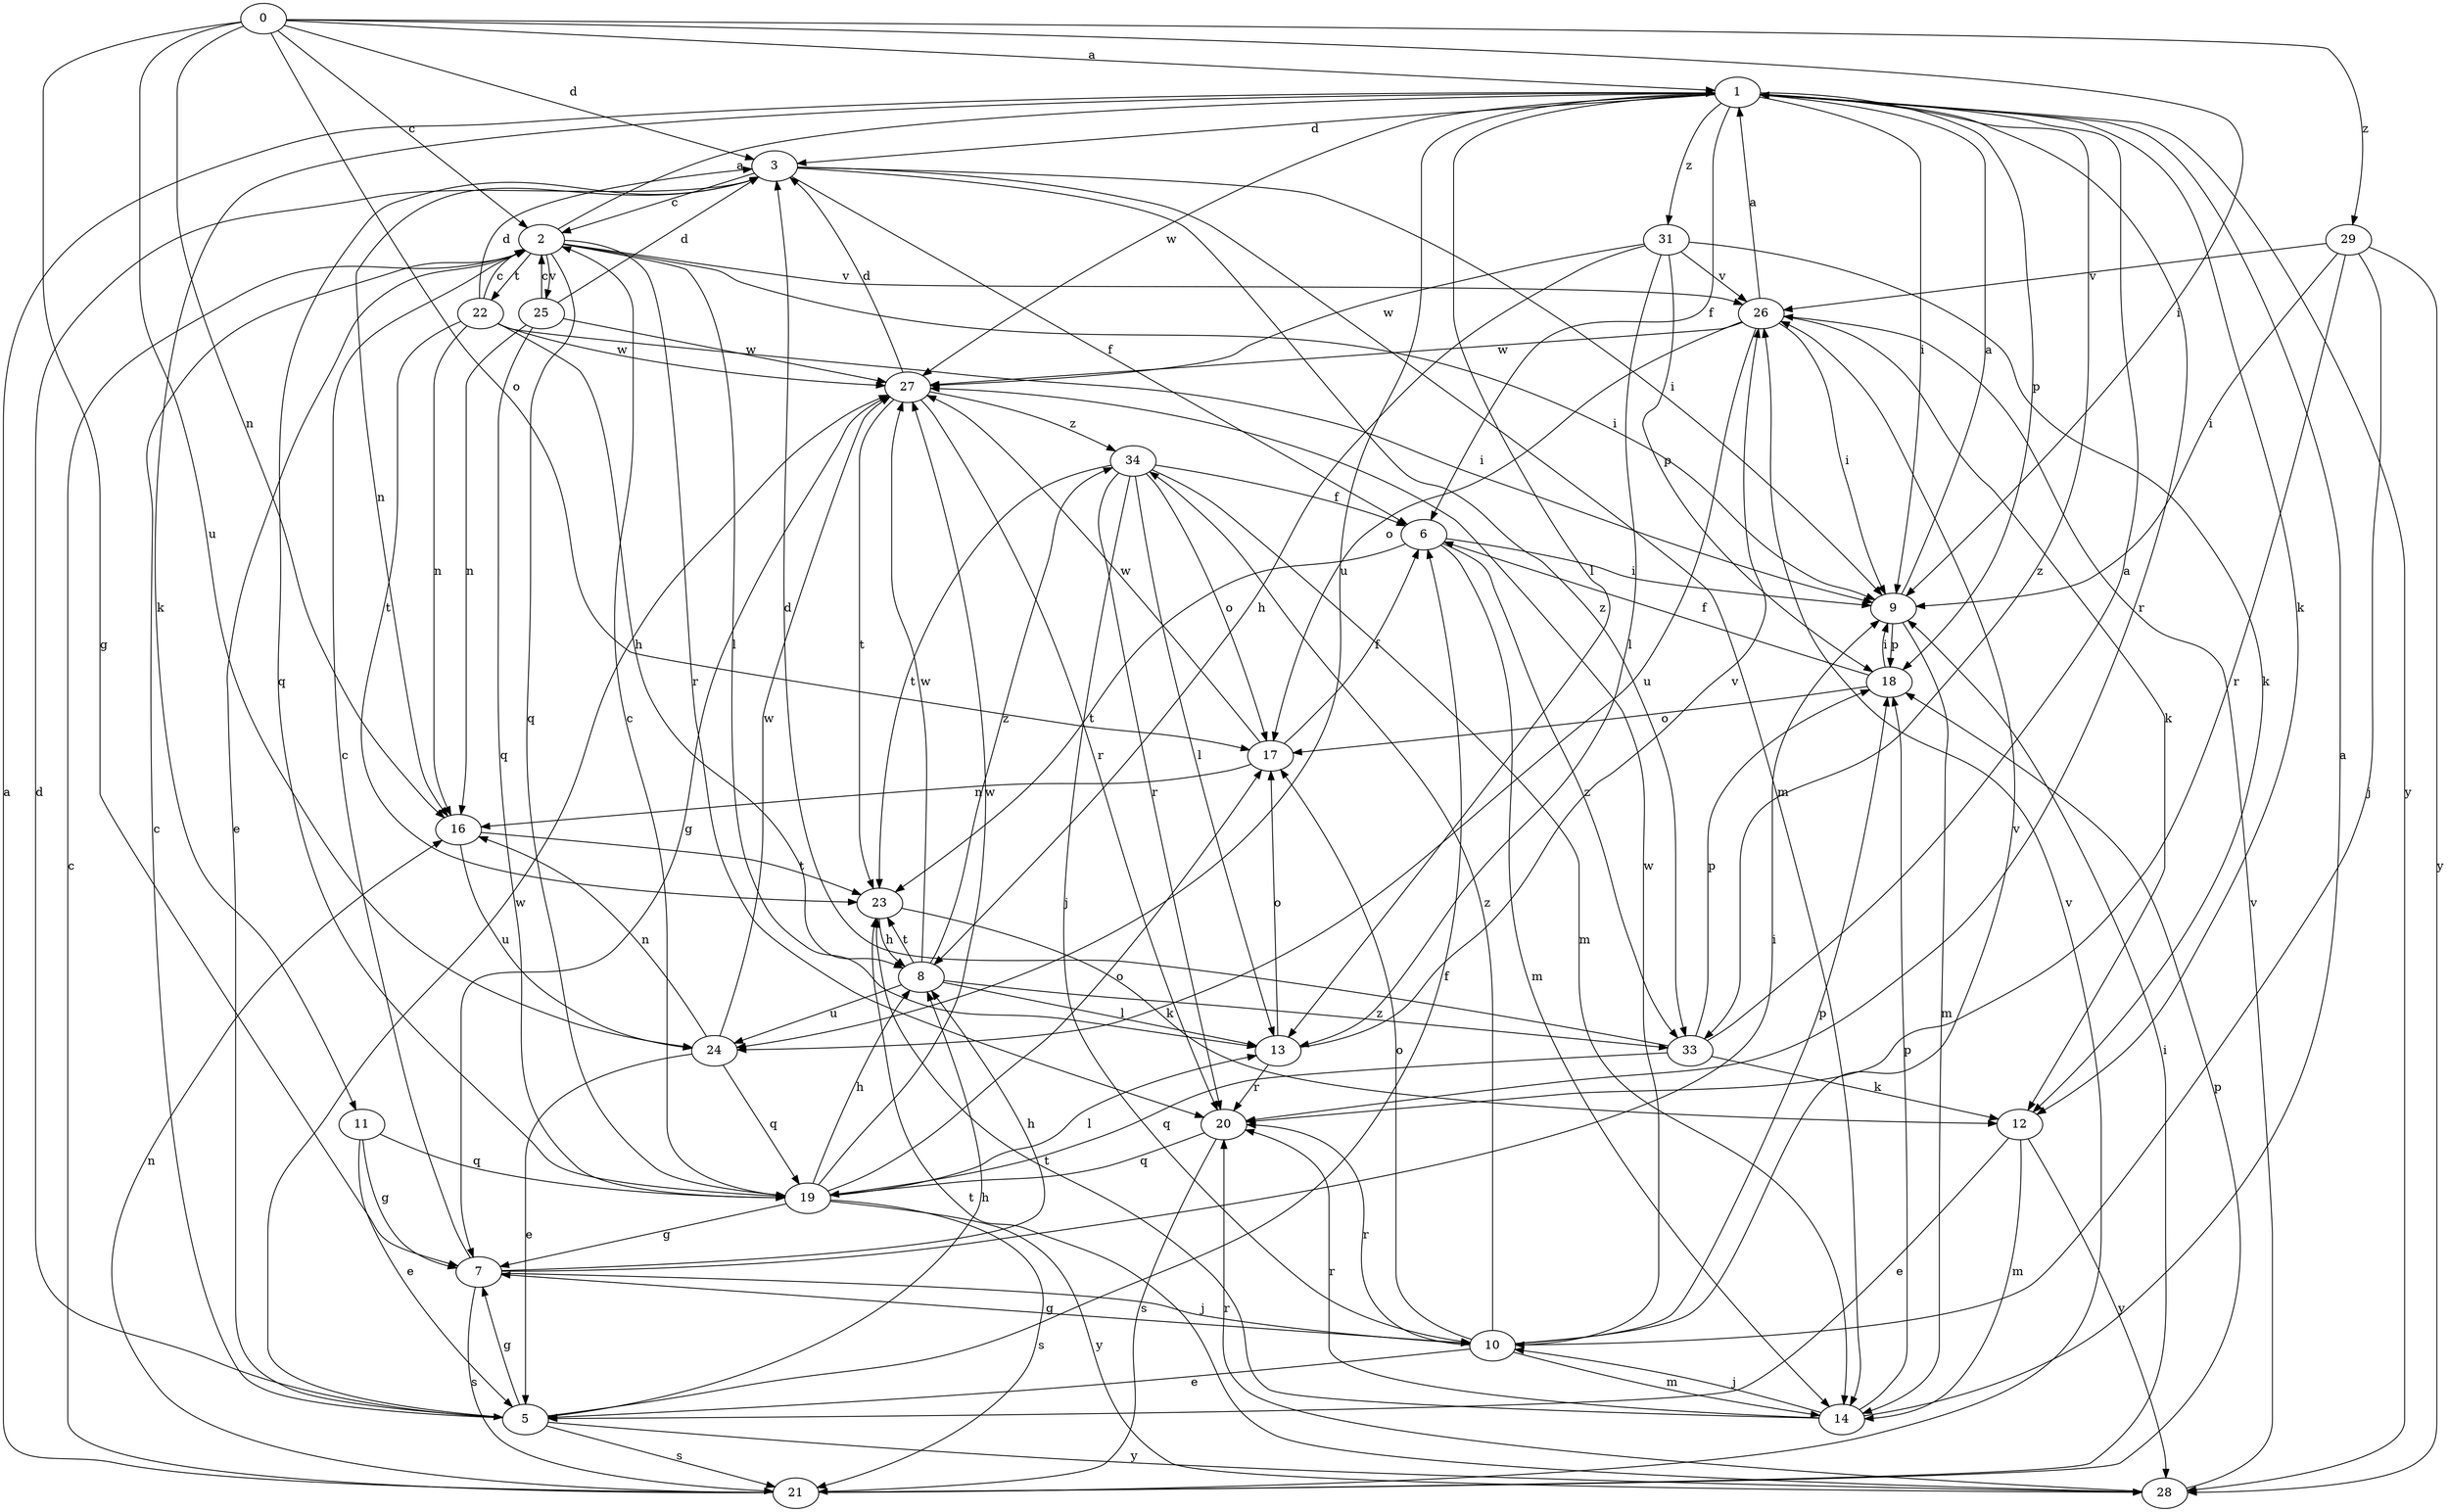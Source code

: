 strict digraph  {
0;
1;
2;
3;
5;
6;
7;
8;
9;
10;
11;
12;
13;
14;
16;
17;
18;
19;
20;
21;
22;
23;
24;
25;
26;
27;
28;
29;
31;
33;
34;
0 -> 1  [label=a];
0 -> 2  [label=c];
0 -> 3  [label=d];
0 -> 7  [label=g];
0 -> 9  [label=i];
0 -> 16  [label=n];
0 -> 17  [label=o];
0 -> 24  [label=u];
0 -> 29  [label=z];
1 -> 3  [label=d];
1 -> 6  [label=f];
1 -> 9  [label=i];
1 -> 11  [label=k];
1 -> 12  [label=k];
1 -> 13  [label=l];
1 -> 18  [label=p];
1 -> 20  [label=r];
1 -> 24  [label=u];
1 -> 27  [label=w];
1 -> 28  [label=y];
1 -> 31  [label=z];
1 -> 33  [label=z];
2 -> 1  [label=a];
2 -> 5  [label=e];
2 -> 9  [label=i];
2 -> 13  [label=l];
2 -> 19  [label=q];
2 -> 20  [label=r];
2 -> 22  [label=t];
2 -> 25  [label=v];
2 -> 26  [label=v];
3 -> 2  [label=c];
3 -> 6  [label=f];
3 -> 9  [label=i];
3 -> 14  [label=m];
3 -> 16  [label=n];
3 -> 19  [label=q];
3 -> 33  [label=z];
5 -> 2  [label=c];
5 -> 3  [label=d];
5 -> 6  [label=f];
5 -> 7  [label=g];
5 -> 8  [label=h];
5 -> 21  [label=s];
5 -> 27  [label=w];
5 -> 28  [label=y];
6 -> 9  [label=i];
6 -> 14  [label=m];
6 -> 23  [label=t];
6 -> 33  [label=z];
7 -> 2  [label=c];
7 -> 8  [label=h];
7 -> 9  [label=i];
7 -> 10  [label=j];
7 -> 21  [label=s];
8 -> 13  [label=l];
8 -> 23  [label=t];
8 -> 24  [label=u];
8 -> 27  [label=w];
8 -> 33  [label=z];
8 -> 34  [label=z];
9 -> 1  [label=a];
9 -> 14  [label=m];
9 -> 18  [label=p];
10 -> 5  [label=e];
10 -> 7  [label=g];
10 -> 14  [label=m];
10 -> 17  [label=o];
10 -> 18  [label=p];
10 -> 20  [label=r];
10 -> 26  [label=v];
10 -> 27  [label=w];
10 -> 34  [label=z];
11 -> 5  [label=e];
11 -> 7  [label=g];
11 -> 19  [label=q];
12 -> 5  [label=e];
12 -> 14  [label=m];
12 -> 28  [label=y];
13 -> 17  [label=o];
13 -> 20  [label=r];
13 -> 26  [label=v];
14 -> 1  [label=a];
14 -> 10  [label=j];
14 -> 18  [label=p];
14 -> 20  [label=r];
14 -> 23  [label=t];
16 -> 23  [label=t];
16 -> 24  [label=u];
17 -> 6  [label=f];
17 -> 16  [label=n];
17 -> 27  [label=w];
18 -> 6  [label=f];
18 -> 9  [label=i];
18 -> 17  [label=o];
19 -> 2  [label=c];
19 -> 7  [label=g];
19 -> 8  [label=h];
19 -> 13  [label=l];
19 -> 17  [label=o];
19 -> 21  [label=s];
19 -> 27  [label=w];
19 -> 28  [label=y];
20 -> 19  [label=q];
20 -> 21  [label=s];
21 -> 1  [label=a];
21 -> 2  [label=c];
21 -> 9  [label=i];
21 -> 16  [label=n];
21 -> 18  [label=p];
21 -> 26  [label=v];
22 -> 2  [label=c];
22 -> 3  [label=d];
22 -> 8  [label=h];
22 -> 9  [label=i];
22 -> 16  [label=n];
22 -> 23  [label=t];
22 -> 27  [label=w];
23 -> 8  [label=h];
23 -> 12  [label=k];
24 -> 5  [label=e];
24 -> 16  [label=n];
24 -> 19  [label=q];
24 -> 27  [label=w];
25 -> 2  [label=c];
25 -> 3  [label=d];
25 -> 16  [label=n];
25 -> 19  [label=q];
25 -> 27  [label=w];
26 -> 1  [label=a];
26 -> 9  [label=i];
26 -> 12  [label=k];
26 -> 17  [label=o];
26 -> 24  [label=u];
26 -> 27  [label=w];
27 -> 3  [label=d];
27 -> 7  [label=g];
27 -> 20  [label=r];
27 -> 23  [label=t];
27 -> 34  [label=z];
28 -> 20  [label=r];
28 -> 23  [label=t];
28 -> 26  [label=v];
29 -> 9  [label=i];
29 -> 10  [label=j];
29 -> 20  [label=r];
29 -> 26  [label=v];
29 -> 28  [label=y];
31 -> 8  [label=h];
31 -> 12  [label=k];
31 -> 13  [label=l];
31 -> 18  [label=p];
31 -> 26  [label=v];
31 -> 27  [label=w];
33 -> 1  [label=a];
33 -> 3  [label=d];
33 -> 12  [label=k];
33 -> 18  [label=p];
33 -> 19  [label=q];
34 -> 6  [label=f];
34 -> 10  [label=j];
34 -> 13  [label=l];
34 -> 14  [label=m];
34 -> 17  [label=o];
34 -> 20  [label=r];
34 -> 23  [label=t];
}
